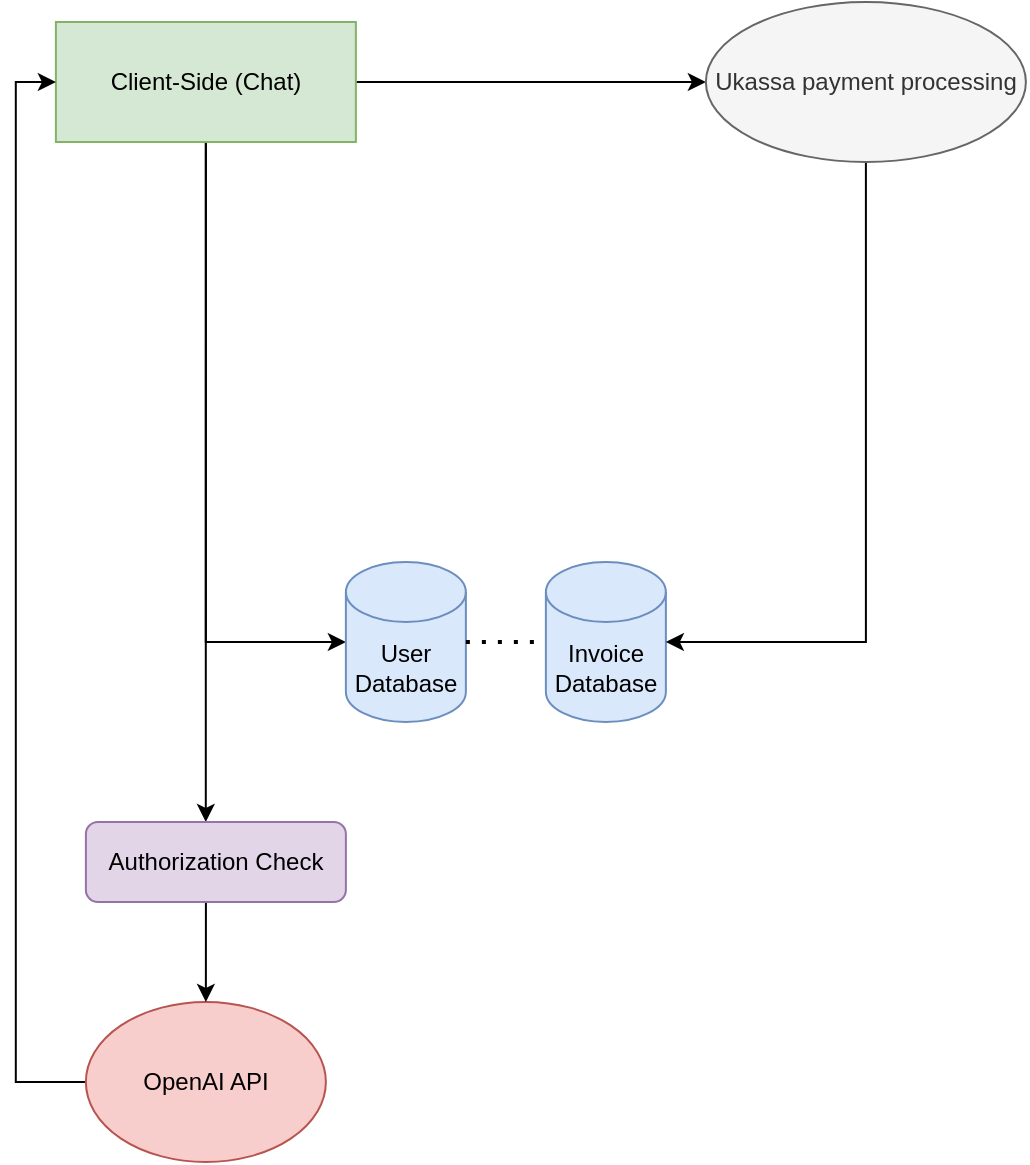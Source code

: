 <mxfile version="21.0.2" type="github">
  <diagram name="Page-1" id="M6wSjgtkwalULBn_OeCC">
    <mxGraphModel dx="1728" dy="948" grid="1" gridSize="10" guides="1" tooltips="1" connect="1" arrows="1" fold="1" page="1" pageScale="1" pageWidth="850" pageHeight="1100" math="0" shadow="0">
      <root>
        <mxCell id="0" />
        <mxCell id="1" parent="0" />
        <mxCell id="wht58hyC4nLkEoGdwxGO-3" value="" style="edgeStyle=orthogonalEdgeStyle;rounded=0;orthogonalLoop=1;jettySize=auto;html=1;" edge="1" parent="1" source="wht58hyC4nLkEoGdwxGO-1" target="wht58hyC4nLkEoGdwxGO-42">
          <mxGeometry relative="1" as="geometry">
            <mxPoint x="267.94" y="480" as="targetPoint" />
            <Array as="points">
              <mxPoint x="267.94" y="620" />
              <mxPoint x="267.94" y="620" />
            </Array>
          </mxGeometry>
        </mxCell>
        <mxCell id="wht58hyC4nLkEoGdwxGO-18" style="edgeStyle=orthogonalEdgeStyle;rounded=0;orthogonalLoop=1;jettySize=auto;html=1;entryX=0;entryY=0.5;entryDx=0;entryDy=0;" edge="1" parent="1" source="wht58hyC4nLkEoGdwxGO-1" target="wht58hyC4nLkEoGdwxGO-17">
          <mxGeometry relative="1" as="geometry" />
        </mxCell>
        <mxCell id="wht58hyC4nLkEoGdwxGO-44" style="edgeStyle=orthogonalEdgeStyle;rounded=0;orthogonalLoop=1;jettySize=auto;html=1;exitX=0.5;exitY=1;exitDx=0;exitDy=0;entryX=0;entryY=0.5;entryDx=0;entryDy=0;entryPerimeter=0;" edge="1" parent="1" source="wht58hyC4nLkEoGdwxGO-1" target="wht58hyC4nLkEoGdwxGO-19">
          <mxGeometry relative="1" as="geometry" />
        </mxCell>
        <mxCell id="wht58hyC4nLkEoGdwxGO-1" value="Client-Side (Chat)" style="rounded=0;whiteSpace=wrap;html=1;fillColor=#d5e8d4;strokeColor=#82b366;" vertex="1" parent="1">
          <mxGeometry x="192.94" y="310" width="150" height="60" as="geometry" />
        </mxCell>
        <mxCell id="wht58hyC4nLkEoGdwxGO-6" value="Invoice Database" style="shape=cylinder3;whiteSpace=wrap;html=1;boundedLbl=1;backgroundOutline=1;size=15;fillColor=#dae8fc;strokeColor=#6c8ebf;" vertex="1" parent="1">
          <mxGeometry x="437.94" y="580" width="60" height="80" as="geometry" />
        </mxCell>
        <mxCell id="wht58hyC4nLkEoGdwxGO-13" style="edgeStyle=orthogonalEdgeStyle;rounded=0;orthogonalLoop=1;jettySize=auto;html=1;entryX=1;entryY=0.5;entryDx=0;entryDy=0;entryPerimeter=0;" edge="1" parent="1" target="wht58hyC4nLkEoGdwxGO-6">
          <mxGeometry relative="1" as="geometry">
            <mxPoint x="602.94" y="370" as="sourcePoint" />
            <Array as="points">
              <mxPoint x="597.94" y="370" />
              <mxPoint x="597.94" y="620" />
            </Array>
          </mxGeometry>
        </mxCell>
        <mxCell id="wht58hyC4nLkEoGdwxGO-17" value="Ukassa payment processing" style="ellipse;whiteSpace=wrap;html=1;fillColor=#f5f5f5;fontColor=#333333;strokeColor=#666666;" vertex="1" parent="1">
          <mxGeometry x="517.94" y="300" width="160" height="80" as="geometry" />
        </mxCell>
        <mxCell id="wht58hyC4nLkEoGdwxGO-19" value="User Database" style="shape=cylinder3;whiteSpace=wrap;html=1;boundedLbl=1;backgroundOutline=1;size=15;fillColor=#dae8fc;strokeColor=#6c8ebf;" vertex="1" parent="1">
          <mxGeometry x="337.94" y="580" width="60" height="80" as="geometry" />
        </mxCell>
        <mxCell id="wht58hyC4nLkEoGdwxGO-26" value="" style="endArrow=none;dashed=1;html=1;dashPattern=1 3;strokeWidth=2;rounded=0;exitX=1;exitY=0.5;exitDx=0;exitDy=0;exitPerimeter=0;entryX=0;entryY=0.5;entryDx=0;entryDy=0;entryPerimeter=0;" edge="1" parent="1" source="wht58hyC4nLkEoGdwxGO-19" target="wht58hyC4nLkEoGdwxGO-6">
          <mxGeometry width="50" height="50" relative="1" as="geometry">
            <mxPoint x="377.94" y="660" as="sourcePoint" />
            <mxPoint x="427.94" y="620" as="targetPoint" />
          </mxGeometry>
        </mxCell>
        <mxCell id="wht58hyC4nLkEoGdwxGO-39" style="edgeStyle=orthogonalEdgeStyle;rounded=0;orthogonalLoop=1;jettySize=auto;html=1;exitX=0;exitY=0.5;exitDx=0;exitDy=0;entryX=0;entryY=0.5;entryDx=0;entryDy=0;" edge="1" parent="1" source="wht58hyC4nLkEoGdwxGO-35" target="wht58hyC4nLkEoGdwxGO-1">
          <mxGeometry relative="1" as="geometry" />
        </mxCell>
        <mxCell id="wht58hyC4nLkEoGdwxGO-35" value="OpenAI API" style="ellipse;whiteSpace=wrap;html=1;fillColor=#f8cecc;strokeColor=#b85450;" vertex="1" parent="1">
          <mxGeometry x="207.94" y="800" width="120" height="80" as="geometry" />
        </mxCell>
        <mxCell id="wht58hyC4nLkEoGdwxGO-43" style="edgeStyle=orthogonalEdgeStyle;rounded=0;orthogonalLoop=1;jettySize=auto;html=1;" edge="1" parent="1" source="wht58hyC4nLkEoGdwxGO-42" target="wht58hyC4nLkEoGdwxGO-35">
          <mxGeometry relative="1" as="geometry">
            <Array as="points">
              <mxPoint x="267.94" y="760" />
              <mxPoint x="267.94" y="760" />
            </Array>
          </mxGeometry>
        </mxCell>
        <mxCell id="wht58hyC4nLkEoGdwxGO-42" value="Authorization Check" style="rounded=1;whiteSpace=wrap;html=1;fillColor=#e1d5e7;strokeColor=#9673a6;" vertex="1" parent="1">
          <mxGeometry x="207.94" y="710" width="130" height="40" as="geometry" />
        </mxCell>
      </root>
    </mxGraphModel>
  </diagram>
</mxfile>
